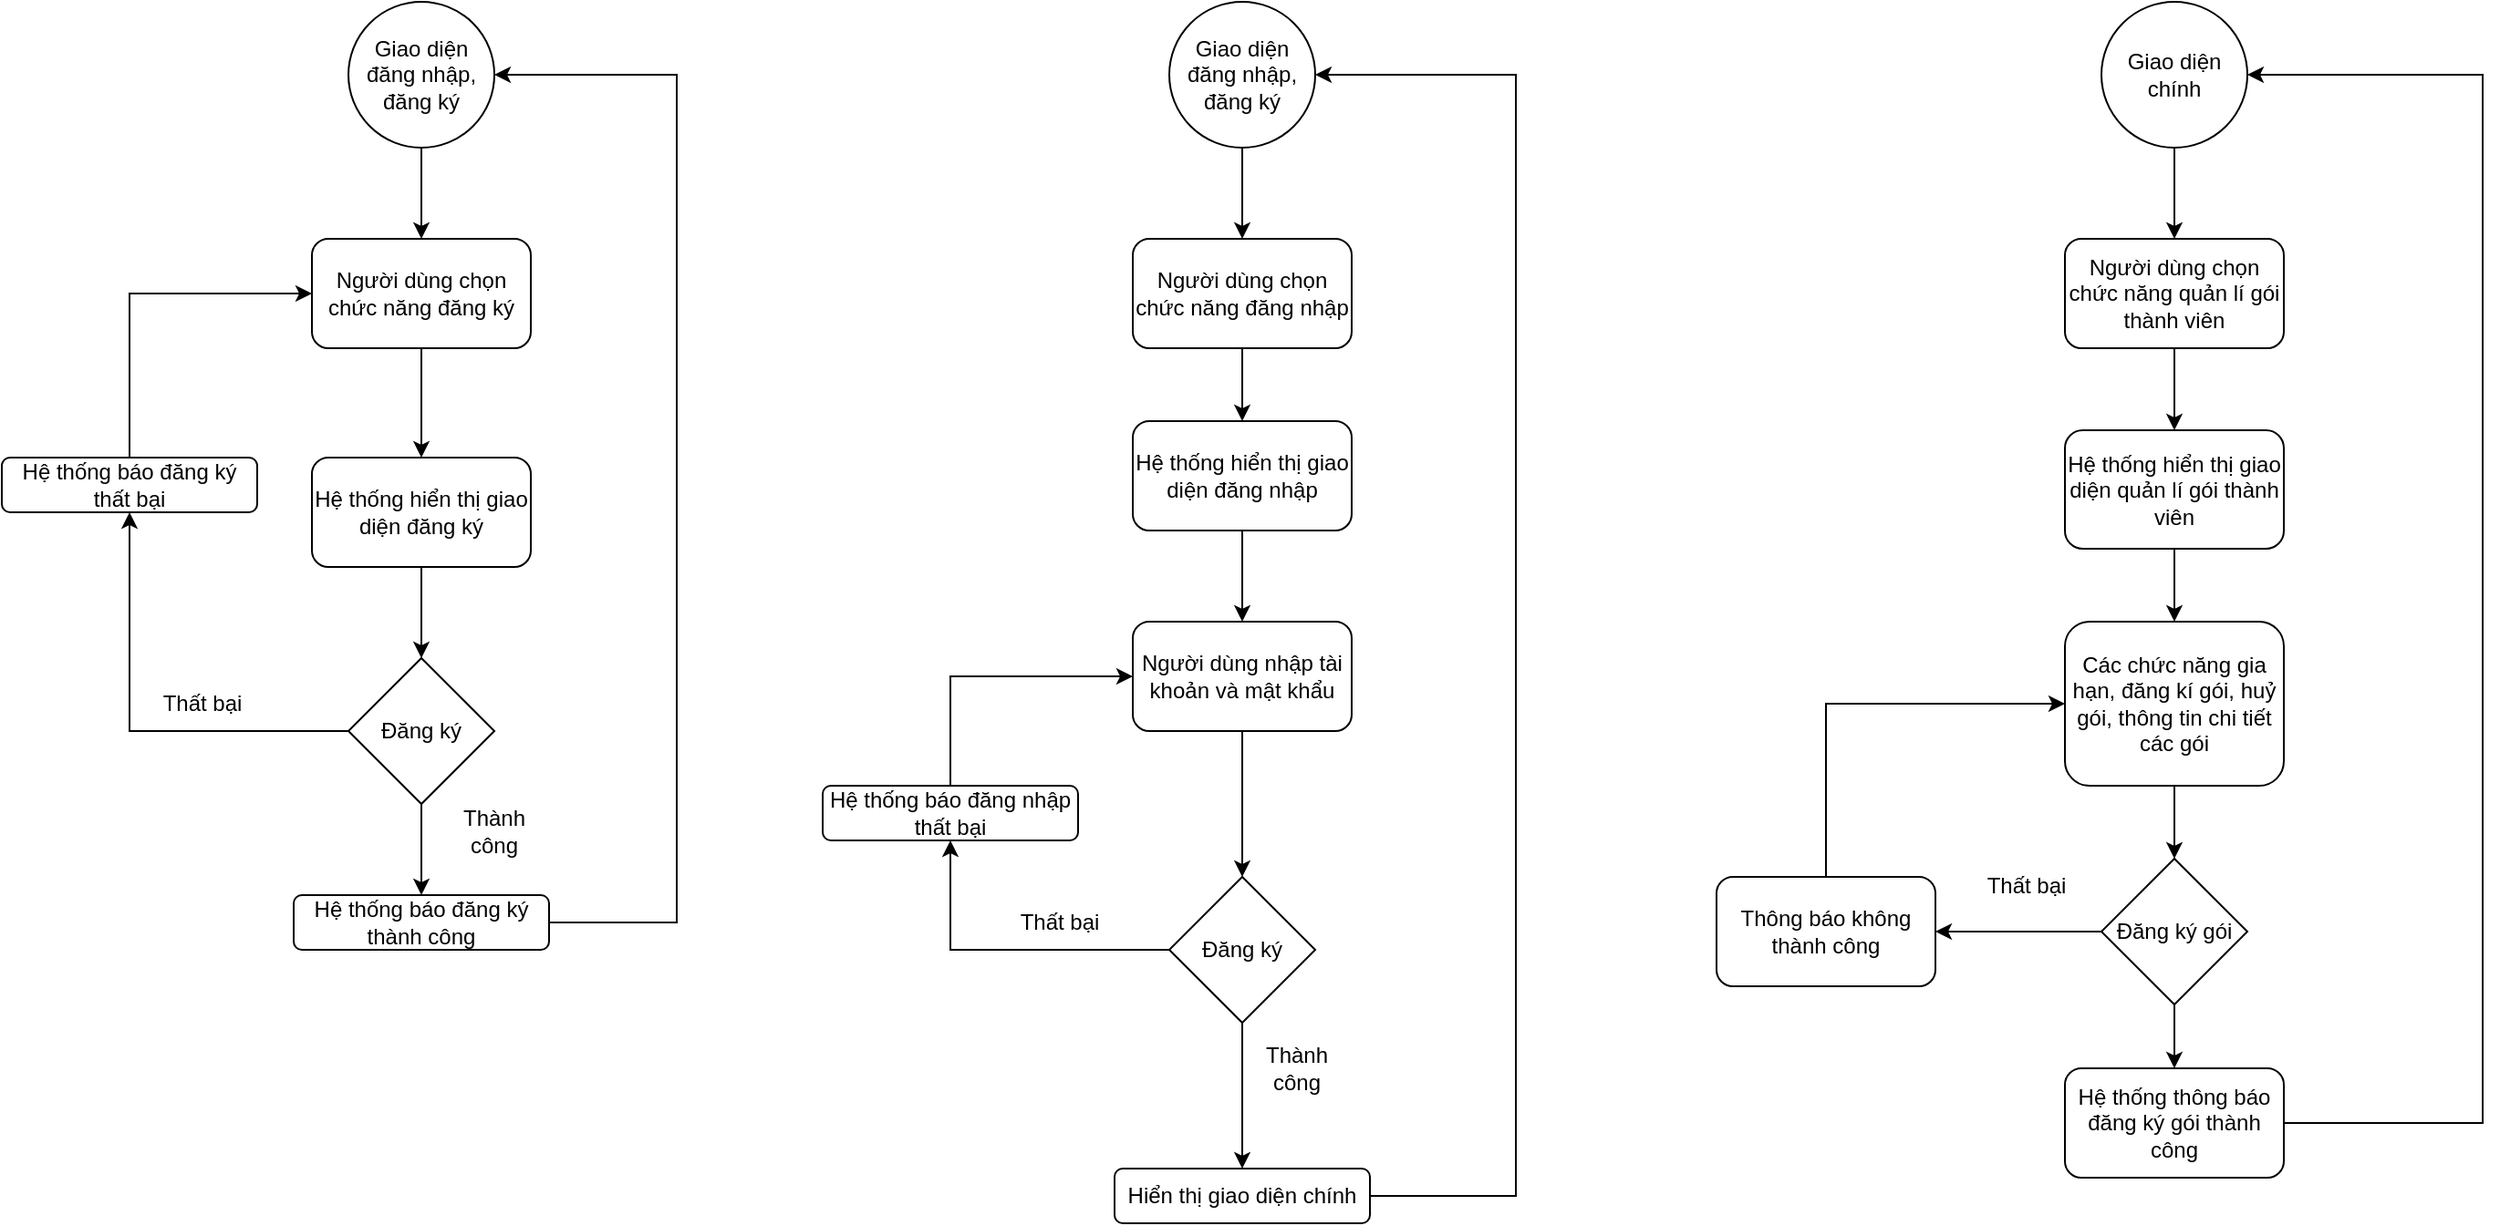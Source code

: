 <mxfile version="24.7.14">
  <diagram id="C5RBs43oDa-KdzZeNtuy" name="Page-1">
    <mxGraphModel dx="1538" dy="1486" grid="1" gridSize="10" guides="1" tooltips="1" connect="1" arrows="1" fold="1" page="1" pageScale="1" pageWidth="827" pageHeight="1169" math="0" shadow="0">
      <root>
        <mxCell id="WIyWlLk6GJQsqaUBKTNV-0" />
        <mxCell id="WIyWlLk6GJQsqaUBKTNV-1" parent="WIyWlLk6GJQsqaUBKTNV-0" />
        <mxCell id="kOrsUIQJCxHmHTs_5eMT-13" style="edgeStyle=orthogonalEdgeStyle;rounded=0;orthogonalLoop=1;jettySize=auto;html=1;entryX=0.5;entryY=0;entryDx=0;entryDy=0;" edge="1" parent="WIyWlLk6GJQsqaUBKTNV-1" source="kOrsUIQJCxHmHTs_5eMT-0" target="kOrsUIQJCxHmHTs_5eMT-1">
          <mxGeometry relative="1" as="geometry" />
        </mxCell>
        <mxCell id="kOrsUIQJCxHmHTs_5eMT-0" value="Giao diện đăng nhập, đăng ký" style="ellipse;whiteSpace=wrap;html=1;aspect=fixed;" vertex="1" parent="WIyWlLk6GJQsqaUBKTNV-1">
          <mxGeometry x="200" y="10" width="80" height="80" as="geometry" />
        </mxCell>
        <mxCell id="kOrsUIQJCxHmHTs_5eMT-9" style="edgeStyle=orthogonalEdgeStyle;rounded=0;orthogonalLoop=1;jettySize=auto;html=1;entryX=0.5;entryY=0;entryDx=0;entryDy=0;" edge="1" parent="WIyWlLk6GJQsqaUBKTNV-1" source="kOrsUIQJCxHmHTs_5eMT-1" target="kOrsUIQJCxHmHTs_5eMT-2">
          <mxGeometry relative="1" as="geometry" />
        </mxCell>
        <mxCell id="kOrsUIQJCxHmHTs_5eMT-1" value="Người dùng chọn chức năng đăng ký" style="rounded=1;whiteSpace=wrap;html=1;" vertex="1" parent="WIyWlLk6GJQsqaUBKTNV-1">
          <mxGeometry x="180" y="140" width="120" height="60" as="geometry" />
        </mxCell>
        <mxCell id="kOrsUIQJCxHmHTs_5eMT-11" style="edgeStyle=orthogonalEdgeStyle;rounded=0;orthogonalLoop=1;jettySize=auto;html=1;entryX=0.5;entryY=0;entryDx=0;entryDy=0;" edge="1" parent="WIyWlLk6GJQsqaUBKTNV-1" source="kOrsUIQJCxHmHTs_5eMT-2" target="kOrsUIQJCxHmHTs_5eMT-3">
          <mxGeometry relative="1" as="geometry" />
        </mxCell>
        <mxCell id="kOrsUIQJCxHmHTs_5eMT-2" value="Hệ thống hiển thị giao diện đăng ký" style="rounded=1;whiteSpace=wrap;html=1;" vertex="1" parent="WIyWlLk6GJQsqaUBKTNV-1">
          <mxGeometry x="180" y="260" width="120" height="60" as="geometry" />
        </mxCell>
        <mxCell id="kOrsUIQJCxHmHTs_5eMT-6" style="edgeStyle=orthogonalEdgeStyle;rounded=0;orthogonalLoop=1;jettySize=auto;html=1;entryX=0.5;entryY=1;entryDx=0;entryDy=0;" edge="1" parent="WIyWlLk6GJQsqaUBKTNV-1" source="kOrsUIQJCxHmHTs_5eMT-3" target="kOrsUIQJCxHmHTs_5eMT-5">
          <mxGeometry relative="1" as="geometry" />
        </mxCell>
        <mxCell id="kOrsUIQJCxHmHTs_5eMT-15" style="edgeStyle=orthogonalEdgeStyle;rounded=0;orthogonalLoop=1;jettySize=auto;html=1;entryX=0.5;entryY=0;entryDx=0;entryDy=0;" edge="1" parent="WIyWlLk6GJQsqaUBKTNV-1" source="kOrsUIQJCxHmHTs_5eMT-3" target="kOrsUIQJCxHmHTs_5eMT-14">
          <mxGeometry relative="1" as="geometry" />
        </mxCell>
        <mxCell id="kOrsUIQJCxHmHTs_5eMT-3" value="Đăng ký" style="rhombus;whiteSpace=wrap;html=1;" vertex="1" parent="WIyWlLk6GJQsqaUBKTNV-1">
          <mxGeometry x="200" y="370" width="80" height="80" as="geometry" />
        </mxCell>
        <mxCell id="kOrsUIQJCxHmHTs_5eMT-8" style="edgeStyle=orthogonalEdgeStyle;rounded=0;orthogonalLoop=1;jettySize=auto;html=1;entryX=0;entryY=0.5;entryDx=0;entryDy=0;" edge="1" parent="WIyWlLk6GJQsqaUBKTNV-1" source="kOrsUIQJCxHmHTs_5eMT-5" target="kOrsUIQJCxHmHTs_5eMT-1">
          <mxGeometry relative="1" as="geometry">
            <Array as="points">
              <mxPoint x="80" y="170" />
            </Array>
          </mxGeometry>
        </mxCell>
        <mxCell id="kOrsUIQJCxHmHTs_5eMT-5" value="Hệ thống báo đăng ký thất bại" style="rounded=1;whiteSpace=wrap;html=1;" vertex="1" parent="WIyWlLk6GJQsqaUBKTNV-1">
          <mxGeometry x="10" y="260" width="140" height="30" as="geometry" />
        </mxCell>
        <mxCell id="kOrsUIQJCxHmHTs_5eMT-24" style="edgeStyle=orthogonalEdgeStyle;rounded=0;orthogonalLoop=1;jettySize=auto;html=1;entryX=1;entryY=0.5;entryDx=0;entryDy=0;exitX=1;exitY=0.5;exitDx=0;exitDy=0;" edge="1" parent="WIyWlLk6GJQsqaUBKTNV-1" source="kOrsUIQJCxHmHTs_5eMT-14" target="kOrsUIQJCxHmHTs_5eMT-0">
          <mxGeometry relative="1" as="geometry">
            <mxPoint x="320" y="515" as="sourcePoint" />
            <mxPoint x="290" y="50" as="targetPoint" />
            <Array as="points">
              <mxPoint x="380" y="515" />
              <mxPoint x="380" y="50" />
            </Array>
          </mxGeometry>
        </mxCell>
        <mxCell id="kOrsUIQJCxHmHTs_5eMT-14" value="Hệ thống báo đăng ký thành công" style="rounded=1;whiteSpace=wrap;html=1;" vertex="1" parent="WIyWlLk6GJQsqaUBKTNV-1">
          <mxGeometry x="170" y="500" width="140" height="30" as="geometry" />
        </mxCell>
        <mxCell id="kOrsUIQJCxHmHTs_5eMT-19" value="Thất bại" style="text;html=1;align=center;verticalAlign=middle;whiteSpace=wrap;rounded=0;" vertex="1" parent="WIyWlLk6GJQsqaUBKTNV-1">
          <mxGeometry x="90" y="380" width="60" height="30" as="geometry" />
        </mxCell>
        <mxCell id="kOrsUIQJCxHmHTs_5eMT-21" value="Thành công" style="text;html=1;align=center;verticalAlign=middle;whiteSpace=wrap;rounded=0;" vertex="1" parent="WIyWlLk6GJQsqaUBKTNV-1">
          <mxGeometry x="250" y="450" width="60" height="30" as="geometry" />
        </mxCell>
        <mxCell id="kOrsUIQJCxHmHTs_5eMT-25" style="edgeStyle=orthogonalEdgeStyle;rounded=0;orthogonalLoop=1;jettySize=auto;html=1;entryX=0.5;entryY=0;entryDx=0;entryDy=0;" edge="1" parent="WIyWlLk6GJQsqaUBKTNV-1" source="kOrsUIQJCxHmHTs_5eMT-26" target="kOrsUIQJCxHmHTs_5eMT-28">
          <mxGeometry relative="1" as="geometry" />
        </mxCell>
        <mxCell id="kOrsUIQJCxHmHTs_5eMT-26" value="Giao diện đăng nhập, đăng ký" style="ellipse;whiteSpace=wrap;html=1;aspect=fixed;" vertex="1" parent="WIyWlLk6GJQsqaUBKTNV-1">
          <mxGeometry x="650" y="10" width="80" height="80" as="geometry" />
        </mxCell>
        <mxCell id="kOrsUIQJCxHmHTs_5eMT-27" style="edgeStyle=orthogonalEdgeStyle;rounded=0;orthogonalLoop=1;jettySize=auto;html=1;entryX=0.5;entryY=0;entryDx=0;entryDy=0;" edge="1" parent="WIyWlLk6GJQsqaUBKTNV-1" source="kOrsUIQJCxHmHTs_5eMT-28" target="kOrsUIQJCxHmHTs_5eMT-30">
          <mxGeometry relative="1" as="geometry" />
        </mxCell>
        <mxCell id="kOrsUIQJCxHmHTs_5eMT-28" value="Người dùng chọn chức năng đăng nhập" style="rounded=1;whiteSpace=wrap;html=1;" vertex="1" parent="WIyWlLk6GJQsqaUBKTNV-1">
          <mxGeometry x="630" y="140" width="120" height="60" as="geometry" />
        </mxCell>
        <mxCell id="kOrsUIQJCxHmHTs_5eMT-41" style="edgeStyle=orthogonalEdgeStyle;rounded=0;orthogonalLoop=1;jettySize=auto;html=1;entryX=0.5;entryY=0;entryDx=0;entryDy=0;" edge="1" parent="WIyWlLk6GJQsqaUBKTNV-1" source="kOrsUIQJCxHmHTs_5eMT-30" target="kOrsUIQJCxHmHTs_5eMT-40">
          <mxGeometry relative="1" as="geometry" />
        </mxCell>
        <mxCell id="kOrsUIQJCxHmHTs_5eMT-30" value="Hệ thống hiển thị giao diện đăng nhập" style="rounded=1;whiteSpace=wrap;html=1;" vertex="1" parent="WIyWlLk6GJQsqaUBKTNV-1">
          <mxGeometry x="630" y="240" width="120" height="60" as="geometry" />
        </mxCell>
        <mxCell id="kOrsUIQJCxHmHTs_5eMT-31" style="edgeStyle=orthogonalEdgeStyle;rounded=0;orthogonalLoop=1;jettySize=auto;html=1;entryX=0.5;entryY=1;entryDx=0;entryDy=0;" edge="1" parent="WIyWlLk6GJQsqaUBKTNV-1" source="kOrsUIQJCxHmHTs_5eMT-33" target="kOrsUIQJCxHmHTs_5eMT-35">
          <mxGeometry relative="1" as="geometry" />
        </mxCell>
        <mxCell id="kOrsUIQJCxHmHTs_5eMT-32" style="edgeStyle=orthogonalEdgeStyle;rounded=0;orthogonalLoop=1;jettySize=auto;html=1;entryX=0.5;entryY=0;entryDx=0;entryDy=0;" edge="1" parent="WIyWlLk6GJQsqaUBKTNV-1" source="kOrsUIQJCxHmHTs_5eMT-33" target="kOrsUIQJCxHmHTs_5eMT-37">
          <mxGeometry relative="1" as="geometry" />
        </mxCell>
        <mxCell id="kOrsUIQJCxHmHTs_5eMT-33" value="Đăng ký" style="rhombus;whiteSpace=wrap;html=1;" vertex="1" parent="WIyWlLk6GJQsqaUBKTNV-1">
          <mxGeometry x="650" y="490" width="80" height="80" as="geometry" />
        </mxCell>
        <mxCell id="kOrsUIQJCxHmHTs_5eMT-43" style="edgeStyle=orthogonalEdgeStyle;rounded=0;orthogonalLoop=1;jettySize=auto;html=1;entryX=0;entryY=0.5;entryDx=0;entryDy=0;" edge="1" parent="WIyWlLk6GJQsqaUBKTNV-1" source="kOrsUIQJCxHmHTs_5eMT-35" target="kOrsUIQJCxHmHTs_5eMT-40">
          <mxGeometry relative="1" as="geometry">
            <Array as="points">
              <mxPoint x="530" y="380" />
            </Array>
          </mxGeometry>
        </mxCell>
        <mxCell id="kOrsUIQJCxHmHTs_5eMT-35" value="Hệ thống báo đăng nhập thất bại" style="rounded=1;whiteSpace=wrap;html=1;" vertex="1" parent="WIyWlLk6GJQsqaUBKTNV-1">
          <mxGeometry x="460" y="440" width="140" height="30" as="geometry" />
        </mxCell>
        <mxCell id="kOrsUIQJCxHmHTs_5eMT-36" style="edgeStyle=orthogonalEdgeStyle;rounded=0;orthogonalLoop=1;jettySize=auto;html=1;entryX=1;entryY=0.5;entryDx=0;entryDy=0;exitX=1;exitY=0.5;exitDx=0;exitDy=0;" edge="1" parent="WIyWlLk6GJQsqaUBKTNV-1" source="kOrsUIQJCxHmHTs_5eMT-37" target="kOrsUIQJCxHmHTs_5eMT-26">
          <mxGeometry relative="1" as="geometry">
            <mxPoint x="770" y="515" as="sourcePoint" />
            <mxPoint x="740" y="50" as="targetPoint" />
            <Array as="points">
              <mxPoint x="840" y="665" />
              <mxPoint x="840" y="50" />
            </Array>
          </mxGeometry>
        </mxCell>
        <mxCell id="kOrsUIQJCxHmHTs_5eMT-37" value="Hiển thị giao diện chính" style="rounded=1;whiteSpace=wrap;html=1;" vertex="1" parent="WIyWlLk6GJQsqaUBKTNV-1">
          <mxGeometry x="620" y="650" width="140" height="30" as="geometry" />
        </mxCell>
        <mxCell id="kOrsUIQJCxHmHTs_5eMT-38" value="Thất bại" style="text;html=1;align=center;verticalAlign=middle;whiteSpace=wrap;rounded=0;" vertex="1" parent="WIyWlLk6GJQsqaUBKTNV-1">
          <mxGeometry x="560" y="500" width="60" height="30" as="geometry" />
        </mxCell>
        <mxCell id="kOrsUIQJCxHmHTs_5eMT-39" value="Thành công" style="text;html=1;align=center;verticalAlign=middle;whiteSpace=wrap;rounded=0;" vertex="1" parent="WIyWlLk6GJQsqaUBKTNV-1">
          <mxGeometry x="690" y="580" width="60" height="30" as="geometry" />
        </mxCell>
        <mxCell id="kOrsUIQJCxHmHTs_5eMT-42" style="edgeStyle=orthogonalEdgeStyle;rounded=0;orthogonalLoop=1;jettySize=auto;html=1;entryX=0.5;entryY=0;entryDx=0;entryDy=0;" edge="1" parent="WIyWlLk6GJQsqaUBKTNV-1" source="kOrsUIQJCxHmHTs_5eMT-40" target="kOrsUIQJCxHmHTs_5eMT-33">
          <mxGeometry relative="1" as="geometry" />
        </mxCell>
        <mxCell id="kOrsUIQJCxHmHTs_5eMT-40" value="Người dùng nhập tài khoản và mật khẩu" style="rounded=1;whiteSpace=wrap;html=1;" vertex="1" parent="WIyWlLk6GJQsqaUBKTNV-1">
          <mxGeometry x="630" y="350" width="120" height="60" as="geometry" />
        </mxCell>
        <mxCell id="kOrsUIQJCxHmHTs_5eMT-60" style="edgeStyle=orthogonalEdgeStyle;rounded=0;orthogonalLoop=1;jettySize=auto;html=1;" edge="1" parent="WIyWlLk6GJQsqaUBKTNV-1" source="kOrsUIQJCxHmHTs_5eMT-44" target="kOrsUIQJCxHmHTs_5eMT-45">
          <mxGeometry relative="1" as="geometry" />
        </mxCell>
        <mxCell id="kOrsUIQJCxHmHTs_5eMT-44" value="Giao diện chính" style="ellipse;whiteSpace=wrap;html=1;aspect=fixed;" vertex="1" parent="WIyWlLk6GJQsqaUBKTNV-1">
          <mxGeometry x="1161" y="10" width="80" height="80" as="geometry" />
        </mxCell>
        <mxCell id="kOrsUIQJCxHmHTs_5eMT-61" style="edgeStyle=orthogonalEdgeStyle;rounded=0;orthogonalLoop=1;jettySize=auto;html=1;entryX=0.5;entryY=0;entryDx=0;entryDy=0;" edge="1" parent="WIyWlLk6GJQsqaUBKTNV-1" source="kOrsUIQJCxHmHTs_5eMT-45" target="kOrsUIQJCxHmHTs_5eMT-46">
          <mxGeometry relative="1" as="geometry" />
        </mxCell>
        <mxCell id="kOrsUIQJCxHmHTs_5eMT-45" value="Người dùng chọn chức năng quản lí gói thành viên" style="rounded=1;whiteSpace=wrap;html=1;" vertex="1" parent="WIyWlLk6GJQsqaUBKTNV-1">
          <mxGeometry x="1141" y="140" width="120" height="60" as="geometry" />
        </mxCell>
        <mxCell id="kOrsUIQJCxHmHTs_5eMT-62" style="edgeStyle=orthogonalEdgeStyle;rounded=0;orthogonalLoop=1;jettySize=auto;html=1;" edge="1" parent="WIyWlLk6GJQsqaUBKTNV-1" source="kOrsUIQJCxHmHTs_5eMT-46" target="kOrsUIQJCxHmHTs_5eMT-47">
          <mxGeometry relative="1" as="geometry" />
        </mxCell>
        <mxCell id="kOrsUIQJCxHmHTs_5eMT-46" value="Hệ thống hiển thị giao diện quản lí gói thành viên" style="rounded=1;whiteSpace=wrap;html=1;" vertex="1" parent="WIyWlLk6GJQsqaUBKTNV-1">
          <mxGeometry x="1141" y="245" width="120" height="65" as="geometry" />
        </mxCell>
        <mxCell id="kOrsUIQJCxHmHTs_5eMT-59" style="edgeStyle=orthogonalEdgeStyle;rounded=0;orthogonalLoop=1;jettySize=auto;html=1;entryX=0.5;entryY=0;entryDx=0;entryDy=0;" edge="1" parent="WIyWlLk6GJQsqaUBKTNV-1" source="kOrsUIQJCxHmHTs_5eMT-47" target="kOrsUIQJCxHmHTs_5eMT-49">
          <mxGeometry relative="1" as="geometry" />
        </mxCell>
        <mxCell id="kOrsUIQJCxHmHTs_5eMT-47" value="Các chức năng gia hạn, đăng kí gói, huỷ gói, thông tin chi tiết các gói" style="rounded=1;whiteSpace=wrap;html=1;" vertex="1" parent="WIyWlLk6GJQsqaUBKTNV-1">
          <mxGeometry x="1141" y="350" width="120" height="90" as="geometry" />
        </mxCell>
        <mxCell id="kOrsUIQJCxHmHTs_5eMT-52" value="" style="edgeStyle=orthogonalEdgeStyle;rounded=0;orthogonalLoop=1;jettySize=auto;html=1;" edge="1" parent="WIyWlLk6GJQsqaUBKTNV-1" source="kOrsUIQJCxHmHTs_5eMT-49" target="kOrsUIQJCxHmHTs_5eMT-51">
          <mxGeometry relative="1" as="geometry" />
        </mxCell>
        <mxCell id="kOrsUIQJCxHmHTs_5eMT-54" style="edgeStyle=orthogonalEdgeStyle;rounded=0;orthogonalLoop=1;jettySize=auto;html=1;exitX=0;exitY=0.5;exitDx=0;exitDy=0;entryX=1;entryY=0.5;entryDx=0;entryDy=0;" edge="1" parent="WIyWlLk6GJQsqaUBKTNV-1" source="kOrsUIQJCxHmHTs_5eMT-49" target="kOrsUIQJCxHmHTs_5eMT-50">
          <mxGeometry relative="1" as="geometry" />
        </mxCell>
        <mxCell id="kOrsUIQJCxHmHTs_5eMT-49" value="Đăng ký gói" style="rhombus;whiteSpace=wrap;html=1;" vertex="1" parent="WIyWlLk6GJQsqaUBKTNV-1">
          <mxGeometry x="1161" y="480" width="80" height="80" as="geometry" />
        </mxCell>
        <mxCell id="kOrsUIQJCxHmHTs_5eMT-58" style="edgeStyle=orthogonalEdgeStyle;rounded=0;orthogonalLoop=1;jettySize=auto;html=1;entryX=0;entryY=0.5;entryDx=0;entryDy=0;" edge="1" parent="WIyWlLk6GJQsqaUBKTNV-1" source="kOrsUIQJCxHmHTs_5eMT-50" target="kOrsUIQJCxHmHTs_5eMT-47">
          <mxGeometry relative="1" as="geometry">
            <Array as="points">
              <mxPoint x="1010" y="395" />
            </Array>
          </mxGeometry>
        </mxCell>
        <mxCell id="kOrsUIQJCxHmHTs_5eMT-50" value="Thông báo không thành công" style="rounded=1;whiteSpace=wrap;html=1;" vertex="1" parent="WIyWlLk6GJQsqaUBKTNV-1">
          <mxGeometry x="950" y="490" width="120" height="60" as="geometry" />
        </mxCell>
        <mxCell id="kOrsUIQJCxHmHTs_5eMT-53" style="edgeStyle=orthogonalEdgeStyle;rounded=0;orthogonalLoop=1;jettySize=auto;html=1;entryX=1;entryY=0.5;entryDx=0;entryDy=0;" edge="1" parent="WIyWlLk6GJQsqaUBKTNV-1" source="kOrsUIQJCxHmHTs_5eMT-51" target="kOrsUIQJCxHmHTs_5eMT-44">
          <mxGeometry relative="1" as="geometry">
            <Array as="points">
              <mxPoint x="1370" y="625" />
              <mxPoint x="1370" y="50" />
            </Array>
          </mxGeometry>
        </mxCell>
        <mxCell id="kOrsUIQJCxHmHTs_5eMT-51" value="Hệ thống thông báo đăng ký gói thành công" style="rounded=1;whiteSpace=wrap;html=1;" vertex="1" parent="WIyWlLk6GJQsqaUBKTNV-1">
          <mxGeometry x="1141" y="595" width="120" height="60" as="geometry" />
        </mxCell>
        <mxCell id="kOrsUIQJCxHmHTs_5eMT-55" value="Thất bại" style="text;html=1;align=center;verticalAlign=middle;whiteSpace=wrap;rounded=0;" vertex="1" parent="WIyWlLk6GJQsqaUBKTNV-1">
          <mxGeometry x="1090" y="480" width="60" height="30" as="geometry" />
        </mxCell>
      </root>
    </mxGraphModel>
  </diagram>
</mxfile>
